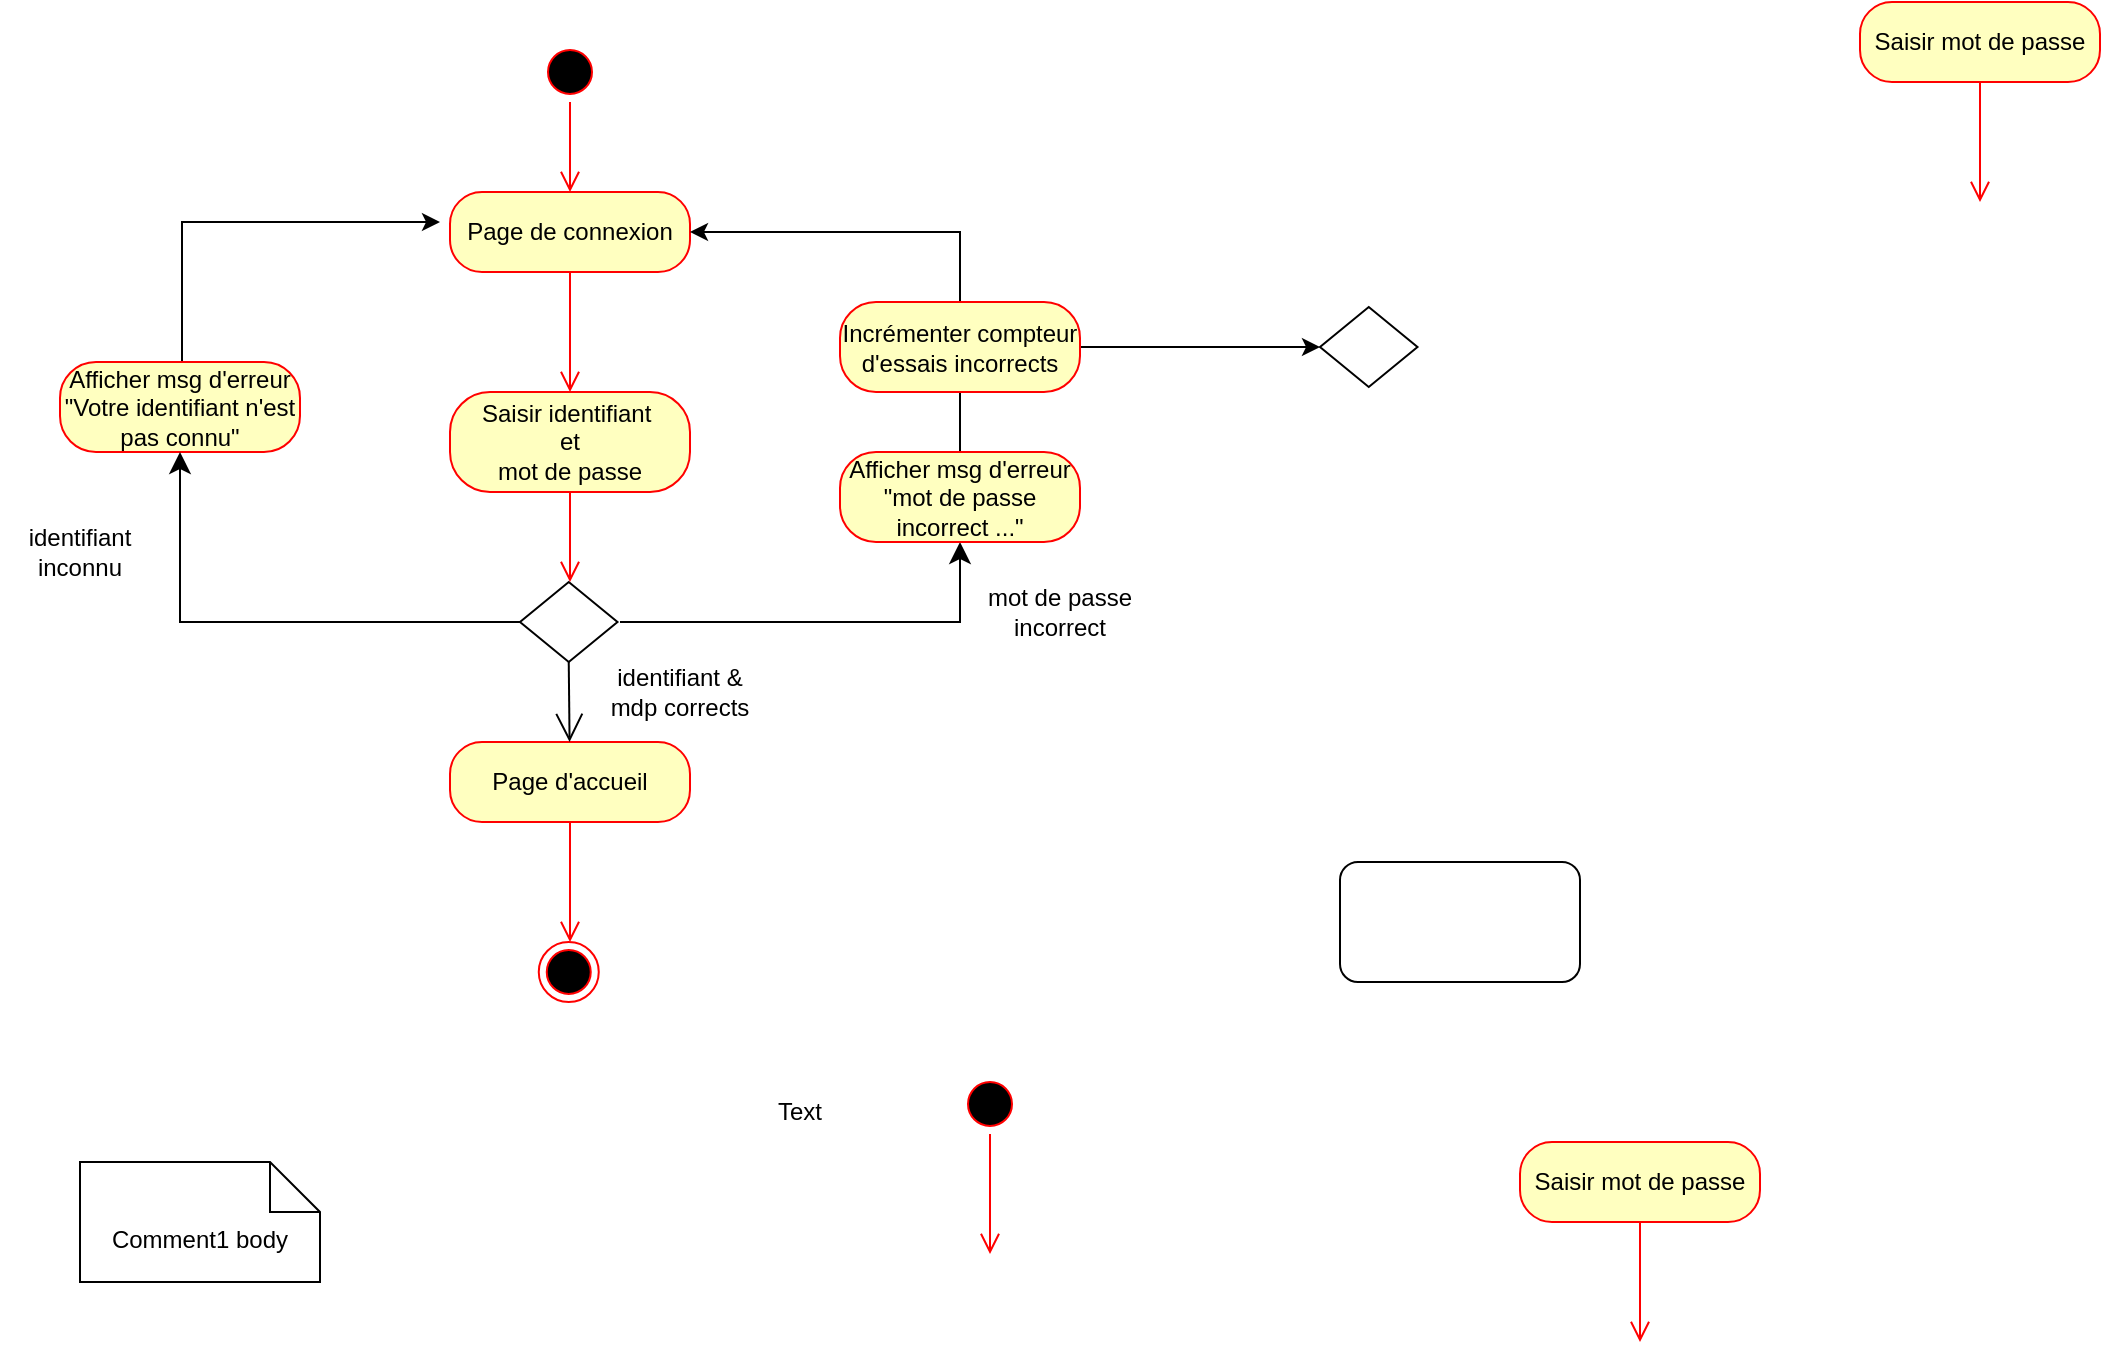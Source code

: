 <mxfile version="24.7.17">
  <diagram name="Page-1" id="e7e014a7-5840-1c2e-5031-d8a46d1fe8dd">
    <mxGraphModel dx="1110" dy="677" grid="1" gridSize="10" guides="1" tooltips="1" connect="1" arrows="1" fold="1" page="1" pageScale="1" pageWidth="1169" pageHeight="826" background="none" math="0" shadow="0">
      <root>
        <mxCell id="0" />
        <mxCell id="1" parent="0" />
        <mxCell id="zeiSc2qnZUBCbqKCPFnU-41" value="" style="ellipse;html=1;shape=startState;fillColor=#000000;strokeColor=#ff0000;" vertex="1" parent="1">
          <mxGeometry x="340" y="60" width="30" height="30" as="geometry" />
        </mxCell>
        <mxCell id="zeiSc2qnZUBCbqKCPFnU-42" value="" style="edgeStyle=orthogonalEdgeStyle;html=1;verticalAlign=bottom;endArrow=open;endSize=8;strokeColor=#ff0000;rounded=0;" edge="1" source="zeiSc2qnZUBCbqKCPFnU-41" parent="1">
          <mxGeometry relative="1" as="geometry">
            <mxPoint x="355" y="135" as="targetPoint" />
          </mxGeometry>
        </mxCell>
        <mxCell id="zeiSc2qnZUBCbqKCPFnU-43" value="" style="ellipse;html=1;shape=endState;fillColor=#000000;strokeColor=#ff0000;" vertex="1" parent="1">
          <mxGeometry x="339.38" y="510" width="30" height="30" as="geometry" />
        </mxCell>
        <mxCell id="zeiSc2qnZUBCbqKCPFnU-45" value="" style="rounded=1;whiteSpace=wrap;html=1;" vertex="1" parent="1">
          <mxGeometry x="740" y="470" width="120" height="60" as="geometry" />
        </mxCell>
        <mxCell id="zeiSc2qnZUBCbqKCPFnU-71" style="edgeStyle=orthogonalEdgeStyle;rounded=0;orthogonalLoop=1;jettySize=auto;html=1;" edge="1" parent="1" source="zeiSc2qnZUBCbqKCPFnU-59">
          <mxGeometry relative="1" as="geometry">
            <mxPoint x="290" y="150" as="targetPoint" />
            <mxPoint x="201.25" y="350" as="sourcePoint" />
            <Array as="points">
              <mxPoint x="161" y="150" />
            </Array>
          </mxGeometry>
        </mxCell>
        <mxCell id="zeiSc2qnZUBCbqKCPFnU-46" value="" style="rhombus;whiteSpace=wrap;html=1;" vertex="1" parent="1">
          <mxGeometry x="330" y="330" width="48.75" height="40" as="geometry" />
        </mxCell>
        <mxCell id="zeiSc2qnZUBCbqKCPFnU-47" value="Comment1 body" style="shape=note2;boundedLbl=1;whiteSpace=wrap;html=1;size=25;verticalAlign=top;align=center;" vertex="1" parent="1">
          <mxGeometry x="110" y="620" width="120" height="60" as="geometry" />
        </mxCell>
        <mxCell id="zeiSc2qnZUBCbqKCPFnU-48" value="Saisir mot de passe" style="rounded=1;whiteSpace=wrap;html=1;arcSize=40;fontColor=#000000;fillColor=#ffffc0;strokeColor=#ff0000;" vertex="1" parent="1">
          <mxGeometry x="830" y="610" width="120" height="40" as="geometry" />
        </mxCell>
        <mxCell id="zeiSc2qnZUBCbqKCPFnU-49" value="" style="edgeStyle=orthogonalEdgeStyle;html=1;verticalAlign=bottom;endArrow=open;endSize=8;strokeColor=#ff0000;rounded=0;" edge="1" source="zeiSc2qnZUBCbqKCPFnU-48" parent="1">
          <mxGeometry relative="1" as="geometry">
            <mxPoint x="890" y="710" as="targetPoint" />
          </mxGeometry>
        </mxCell>
        <mxCell id="zeiSc2qnZUBCbqKCPFnU-51" value="" style="ellipse;html=1;shape=startState;fillColor=#000000;strokeColor=#ff0000;" vertex="1" parent="1">
          <mxGeometry x="550" y="576" width="30" height="30" as="geometry" />
        </mxCell>
        <mxCell id="zeiSc2qnZUBCbqKCPFnU-52" value="" style="edgeStyle=orthogonalEdgeStyle;html=1;verticalAlign=bottom;endArrow=open;endSize=8;strokeColor=#ff0000;rounded=0;" edge="1" source="zeiSc2qnZUBCbqKCPFnU-51" parent="1">
          <mxGeometry relative="1" as="geometry">
            <mxPoint x="565" y="666" as="targetPoint" />
          </mxGeometry>
        </mxCell>
        <mxCell id="zeiSc2qnZUBCbqKCPFnU-53" value="" style="edgeStyle=orthogonalEdgeStyle;html=1;verticalAlign=bottom;endArrow=open;endSize=8;strokeColor=#ff0000;rounded=0;" edge="1" source="zeiSc2qnZUBCbqKCPFnU-54" parent="1">
          <mxGeometry relative="1" as="geometry">
            <mxPoint x="355" y="330" as="targetPoint" />
          </mxGeometry>
        </mxCell>
        <mxCell id="zeiSc2qnZUBCbqKCPFnU-54" value="Saisir identifiant&amp;nbsp;&lt;div&gt;et&lt;/div&gt;&lt;div&gt;mot de passe&lt;/div&gt;" style="rounded=1;whiteSpace=wrap;html=1;arcSize=40;fontColor=#000000;fillColor=#ffffc0;strokeColor=#ff0000;" vertex="1" parent="1">
          <mxGeometry x="295" y="235" width="120" height="50" as="geometry" />
        </mxCell>
        <mxCell id="zeiSc2qnZUBCbqKCPFnU-55" value="Page d&#39;accueil" style="rounded=1;whiteSpace=wrap;html=1;arcSize=40;fontColor=#000000;fillColor=#ffffc0;strokeColor=#ff0000;" vertex="1" parent="1">
          <mxGeometry x="295" y="410" width="120" height="40" as="geometry" />
        </mxCell>
        <mxCell id="zeiSc2qnZUBCbqKCPFnU-56" value="" style="edgeStyle=orthogonalEdgeStyle;html=1;verticalAlign=bottom;endArrow=open;endSize=8;strokeColor=#ff0000;rounded=0;" edge="1" source="zeiSc2qnZUBCbqKCPFnU-55" parent="1">
          <mxGeometry relative="1" as="geometry">
            <mxPoint x="355" y="510" as="targetPoint" />
          </mxGeometry>
        </mxCell>
        <mxCell id="zeiSc2qnZUBCbqKCPFnU-57" value="Page de connexion" style="rounded=1;whiteSpace=wrap;html=1;arcSize=40;fontColor=#000000;fillColor=#ffffc0;strokeColor=#ff0000;" vertex="1" parent="1">
          <mxGeometry x="295" y="135" width="120" height="40" as="geometry" />
        </mxCell>
        <mxCell id="zeiSc2qnZUBCbqKCPFnU-58" value="" style="edgeStyle=orthogonalEdgeStyle;html=1;verticalAlign=bottom;endArrow=open;endSize=8;strokeColor=#ff0000;rounded=0;" edge="1" source="zeiSc2qnZUBCbqKCPFnU-57" parent="1">
          <mxGeometry relative="1" as="geometry">
            <mxPoint x="355" y="235" as="targetPoint" />
          </mxGeometry>
        </mxCell>
        <mxCell id="zeiSc2qnZUBCbqKCPFnU-61" value="Saisir mot de passe" style="rounded=1;whiteSpace=wrap;html=1;arcSize=40;fontColor=#000000;fillColor=#ffffc0;strokeColor=#ff0000;" vertex="1" parent="1">
          <mxGeometry x="1000" y="40" width="120" height="40" as="geometry" />
        </mxCell>
        <mxCell id="zeiSc2qnZUBCbqKCPFnU-62" value="" style="edgeStyle=orthogonalEdgeStyle;html=1;verticalAlign=bottom;endArrow=open;endSize=8;strokeColor=#ff0000;rounded=0;" edge="1" source="zeiSc2qnZUBCbqKCPFnU-61" parent="1">
          <mxGeometry relative="1" as="geometry">
            <mxPoint x="1060" y="140" as="targetPoint" />
          </mxGeometry>
        </mxCell>
        <mxCell id="zeiSc2qnZUBCbqKCPFnU-66" value="" style="endArrow=open;endFill=1;endSize=12;html=1;rounded=0;exitX=0.5;exitY=1;exitDx=0;exitDy=0;" edge="1" parent="1" source="zeiSc2qnZUBCbqKCPFnU-46" target="zeiSc2qnZUBCbqKCPFnU-55">
          <mxGeometry width="160" relative="1" as="geometry">
            <mxPoint x="450" y="490" as="sourcePoint" />
            <mxPoint x="610" y="490" as="targetPoint" />
          </mxGeometry>
        </mxCell>
        <mxCell id="zeiSc2qnZUBCbqKCPFnU-67" value="Text" style="text;html=1;align=center;verticalAlign=middle;whiteSpace=wrap;rounded=0;" vertex="1" parent="1">
          <mxGeometry x="440" y="580" width="60" height="30" as="geometry" />
        </mxCell>
        <mxCell id="zeiSc2qnZUBCbqKCPFnU-69" value="identifiant &amp;amp; mdp corrects" style="text;html=1;align=center;verticalAlign=middle;whiteSpace=wrap;rounded=0;" vertex="1" parent="1">
          <mxGeometry x="370" y="370" width="80" height="30" as="geometry" />
        </mxCell>
        <mxCell id="zeiSc2qnZUBCbqKCPFnU-72" value="identifiant inconnu" style="text;html=1;align=center;verticalAlign=middle;whiteSpace=wrap;rounded=0;" vertex="1" parent="1">
          <mxGeometry x="70" y="300" width="80" height="30" as="geometry" />
        </mxCell>
        <mxCell id="zeiSc2qnZUBCbqKCPFnU-59" value="Afficher msg d&#39;erreur &quot;Votre identifiant n&#39;est pas connu&quot;" style="rounded=1;whiteSpace=wrap;html=1;arcSize=40;fontColor=#000000;fillColor=#ffffc0;strokeColor=#ff0000;" vertex="1" parent="1">
          <mxGeometry x="100" y="220" width="120" height="45" as="geometry" />
        </mxCell>
        <mxCell id="zeiSc2qnZUBCbqKCPFnU-78" value="" style="edgeStyle=segmentEdgeStyle;endArrow=classic;html=1;curved=0;rounded=0;endSize=8;startSize=8;exitX=0;exitY=0.5;exitDx=0;exitDy=0;" edge="1" parent="1" source="zeiSc2qnZUBCbqKCPFnU-46">
          <mxGeometry width="50" height="50" relative="1" as="geometry">
            <mxPoint x="110" y="315" as="sourcePoint" />
            <mxPoint x="160" y="265" as="targetPoint" />
          </mxGeometry>
        </mxCell>
        <mxCell id="zeiSc2qnZUBCbqKCPFnU-79" style="edgeStyle=orthogonalEdgeStyle;rounded=0;orthogonalLoop=1;jettySize=auto;html=1;entryX=1;entryY=0.5;entryDx=0;entryDy=0;" edge="1" parent="1" source="zeiSc2qnZUBCbqKCPFnU-81" target="zeiSc2qnZUBCbqKCPFnU-57">
          <mxGeometry relative="1" as="geometry">
            <mxPoint x="860" y="110" as="targetPoint" />
            <mxPoint x="771.25" y="310" as="sourcePoint" />
            <Array as="points">
              <mxPoint x="550" y="155" />
            </Array>
          </mxGeometry>
        </mxCell>
        <mxCell id="zeiSc2qnZUBCbqKCPFnU-80" value="mot de passe incorrect" style="text;html=1;align=center;verticalAlign=middle;whiteSpace=wrap;rounded=0;" vertex="1" parent="1">
          <mxGeometry x="560" y="330" width="80" height="30" as="geometry" />
        </mxCell>
        <mxCell id="zeiSc2qnZUBCbqKCPFnU-83" value="" style="edgeStyle=segmentEdgeStyle;endArrow=classic;html=1;curved=0;rounded=0;endSize=8;startSize=8;" edge="1" parent="1" target="zeiSc2qnZUBCbqKCPFnU-81">
          <mxGeometry width="50" height="50" relative="1" as="geometry">
            <mxPoint x="380" y="350" as="sourcePoint" />
            <mxPoint x="730" y="225" as="targetPoint" />
          </mxGeometry>
        </mxCell>
        <mxCell id="zeiSc2qnZUBCbqKCPFnU-81" value="Afficher msg d&#39;erreur &quot;mot de passe incorrect ...&quot;" style="rounded=1;whiteSpace=wrap;html=1;arcSize=40;fontColor=#000000;fillColor=#ffffc0;strokeColor=#ff0000;" vertex="1" parent="1">
          <mxGeometry x="490" y="265" width="120" height="45" as="geometry" />
        </mxCell>
        <mxCell id="zeiSc2qnZUBCbqKCPFnU-89" style="edgeStyle=orthogonalEdgeStyle;rounded=0;orthogonalLoop=1;jettySize=auto;html=1;entryX=0;entryY=0.5;entryDx=0;entryDy=0;" edge="1" parent="1" source="zeiSc2qnZUBCbqKCPFnU-84" target="zeiSc2qnZUBCbqKCPFnU-88">
          <mxGeometry relative="1" as="geometry" />
        </mxCell>
        <mxCell id="zeiSc2qnZUBCbqKCPFnU-84" value="Incrémenter compteur d&#39;essais incorrects" style="rounded=1;whiteSpace=wrap;html=1;arcSize=40;fontColor=#000000;fillColor=#ffffc0;strokeColor=#ff0000;" vertex="1" parent="1">
          <mxGeometry x="490" y="190" width="120" height="45" as="geometry" />
        </mxCell>
        <mxCell id="zeiSc2qnZUBCbqKCPFnU-88" value="" style="rhombus;whiteSpace=wrap;html=1;" vertex="1" parent="1">
          <mxGeometry x="730" y="192.5" width="48.75" height="40" as="geometry" />
        </mxCell>
      </root>
    </mxGraphModel>
  </diagram>
</mxfile>

